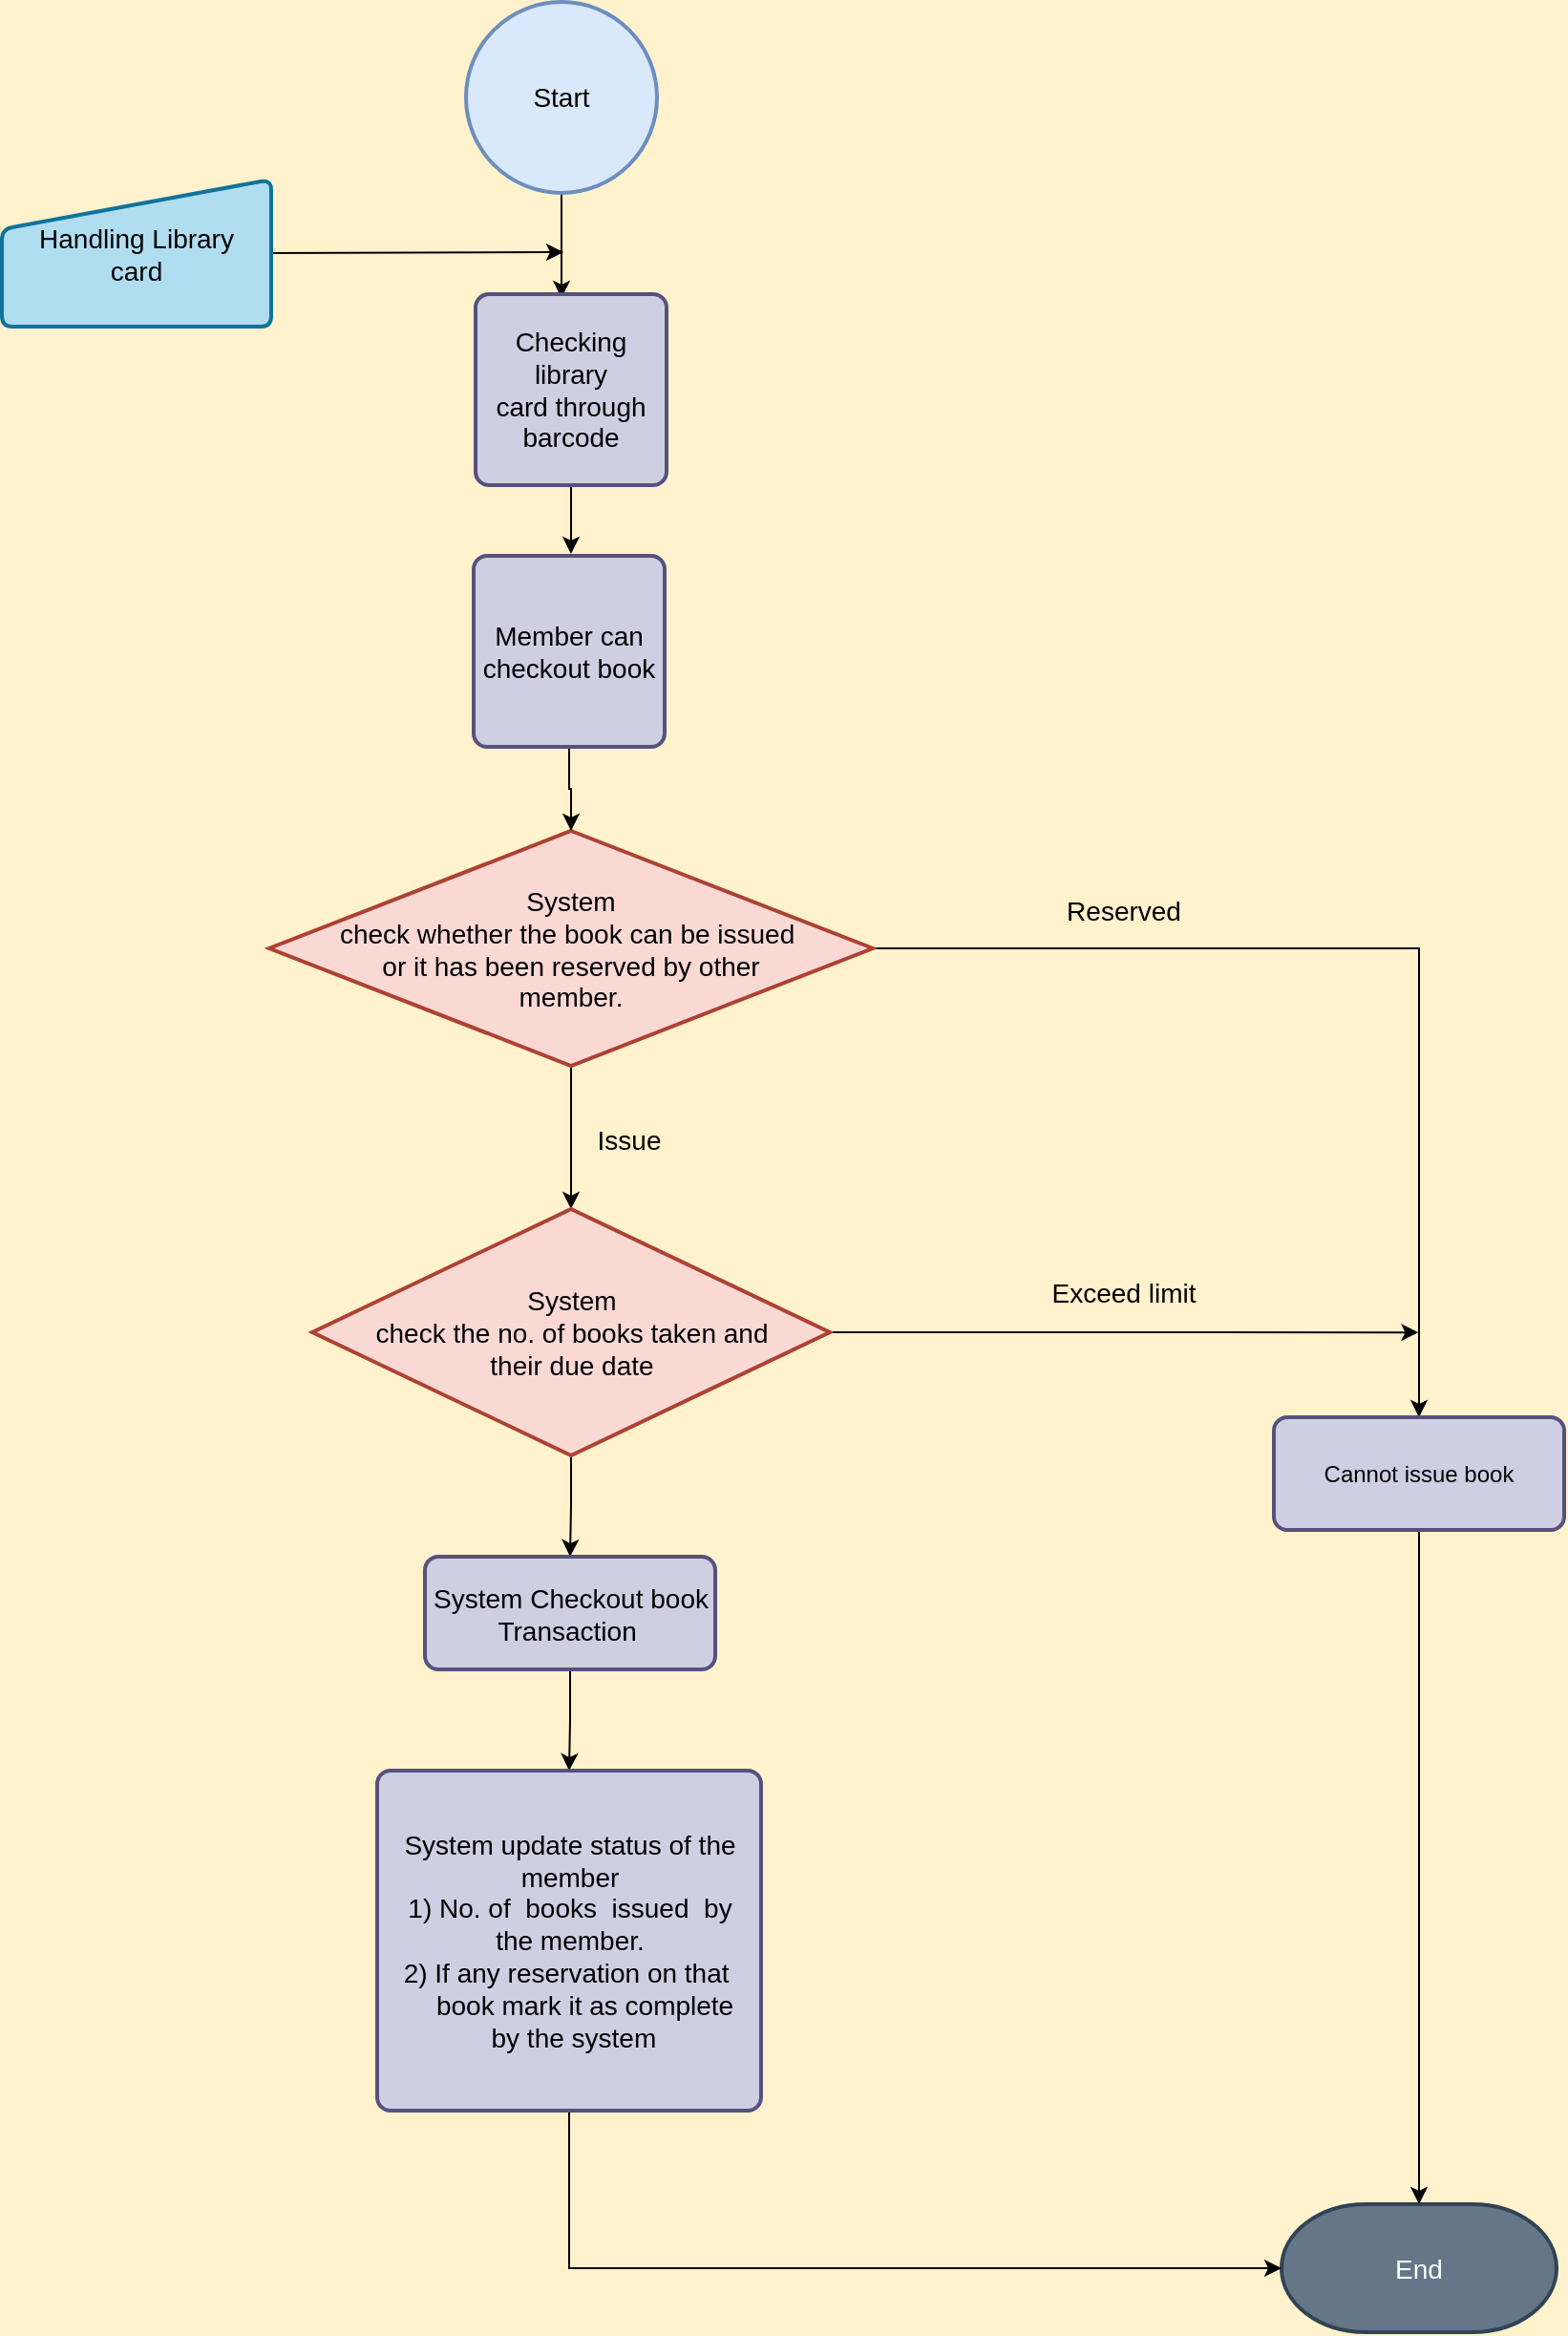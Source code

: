 <mxfile version="12.4.7" type="device"><diagram id="Md_2HwflBpJjWoW4q_13" name="Page-1"><mxGraphModel dx="1351" dy="694" grid="0" gridSize="10" guides="1" tooltips="1" connect="1" arrows="1" fold="1" page="1" pageScale="1" pageWidth="827" pageHeight="1169" background="#FFF2CC" math="0" shadow="0"><root><mxCell id="0"/><mxCell id="1" parent="0"/><mxCell id="4TcAwrt8bZmkahXfkURC-4" style="edgeStyle=orthogonalEdgeStyle;rounded=0;orthogonalLoop=1;jettySize=auto;html=1;exitX=0.5;exitY=1;exitDx=0;exitDy=0;exitPerimeter=0;entryX=0.5;entryY=0;entryDx=0;entryDy=0;entryPerimeter=0;" edge="1" parent="1" source="4TcAwrt8bZmkahXfkURC-2"><mxGeometry relative="1" as="geometry"><mxPoint x="386" y="163" as="targetPoint"/></mxGeometry></mxCell><mxCell id="4TcAwrt8bZmkahXfkURC-2" value="&lt;font style=&quot;font-size: 14px&quot;&gt;Start&lt;/font&gt;" style="strokeWidth=2;html=1;shape=mxgraph.flowchart.start_2;whiteSpace=wrap;fillColor=#dae8fc;strokeColor=#6c8ebf;" vertex="1" parent="1"><mxGeometry x="336" y="8" width="100" height="100" as="geometry"/></mxCell><mxCell id="4TcAwrt8bZmkahXfkURC-6" style="edgeStyle=orthogonalEdgeStyle;rounded=0;orthogonalLoop=1;jettySize=auto;html=1;exitX=1;exitY=0.5;exitDx=0;exitDy=0;" edge="1" parent="1" source="4TcAwrt8bZmkahXfkURC-5"><mxGeometry relative="1" as="geometry"><mxPoint x="387" y="139" as="targetPoint"/></mxGeometry></mxCell><mxCell id="4TcAwrt8bZmkahXfkURC-5" value="&lt;font style=&quot;font-size: 14px&quot;&gt;Handling Library&lt;br&gt;card&lt;/font&gt;" style="html=1;strokeWidth=2;shape=manualInput;whiteSpace=wrap;rounded=1;size=26;arcSize=11;fillColor=#b1ddf0;strokeColor=#10739e;" vertex="1" parent="1"><mxGeometry x="93" y="101" width="141" height="77" as="geometry"/></mxCell><mxCell id="4TcAwrt8bZmkahXfkURC-7" value="&lt;font style=&quot;font-size: 14px&quot;&gt;End&lt;/font&gt;" style="strokeWidth=2;html=1;shape=mxgraph.flowchart.terminator;whiteSpace=wrap;fillColor=#647687;strokeColor=#314354;fontColor=#ffffff;" vertex="1" parent="1"><mxGeometry x="763" y="1161" width="144" height="67" as="geometry"/></mxCell><mxCell id="4TcAwrt8bZmkahXfkURC-13" style="edgeStyle=orthogonalEdgeStyle;rounded=0;orthogonalLoop=1;jettySize=auto;html=1;exitX=0.5;exitY=1;exitDx=0;exitDy=0;entryX=0.5;entryY=0;entryDx=0;entryDy=0;entryPerimeter=0;" edge="1" parent="1" source="4TcAwrt8bZmkahXfkURC-9"><mxGeometry relative="1" as="geometry"><mxPoint x="391" y="297" as="targetPoint"/></mxGeometry></mxCell><mxCell id="4TcAwrt8bZmkahXfkURC-9" value="&lt;font style=&quot;font-size: 14px&quot;&gt;Checking library&lt;br&gt;card through barcode&lt;/font&gt;" style="rounded=1;whiteSpace=wrap;html=1;absoluteArcSize=1;arcSize=14;strokeWidth=2;fillColor=#d0cee2;strokeColor=#56517e;" vertex="1" parent="1"><mxGeometry x="341" y="161" width="100" height="100" as="geometry"/></mxCell><mxCell id="4TcAwrt8bZmkahXfkURC-24" style="edgeStyle=orthogonalEdgeStyle;rounded=0;orthogonalLoop=1;jettySize=auto;html=1;exitX=0.5;exitY=1;exitDx=0;exitDy=0;exitPerimeter=0;entryX=0.5;entryY=0;entryDx=0;entryDy=0;entryPerimeter=0;" edge="1" parent="1" source="4TcAwrt8bZmkahXfkURC-11" target="4TcAwrt8bZmkahXfkURC-23"><mxGeometry relative="1" as="geometry"/></mxCell><mxCell id="4TcAwrt8bZmkahXfkURC-52" style="edgeStyle=orthogonalEdgeStyle;rounded=0;orthogonalLoop=1;jettySize=auto;html=1;exitX=1;exitY=0.5;exitDx=0;exitDy=0;exitPerimeter=0;" edge="1" parent="1" source="4TcAwrt8bZmkahXfkURC-11" target="4TcAwrt8bZmkahXfkURC-45"><mxGeometry relative="1" as="geometry"/></mxCell><mxCell id="4TcAwrt8bZmkahXfkURC-11" value="&lt;font style=&quot;font-size: 14px&quot;&gt;System&lt;br&gt;&amp;nbsp;check whether the book can be issued&amp;nbsp;&amp;nbsp;&lt;br&gt;or it has been reserved by other&lt;br&gt;member.&lt;/font&gt;" style="strokeWidth=2;html=1;shape=mxgraph.flowchart.decision;whiteSpace=wrap;fillColor=#fad9d5;strokeColor=#ae4132;" vertex="1" parent="1"><mxGeometry x="233" y="442" width="316" height="123" as="geometry"/></mxCell><mxCell id="4TcAwrt8bZmkahXfkURC-18" style="edgeStyle=orthogonalEdgeStyle;rounded=0;orthogonalLoop=1;jettySize=auto;html=1;exitX=0.5;exitY=1;exitDx=0;exitDy=0;entryX=0.5;entryY=0;entryDx=0;entryDy=0;entryPerimeter=0;" edge="1" parent="1" source="4TcAwrt8bZmkahXfkURC-14" target="4TcAwrt8bZmkahXfkURC-11"><mxGeometry relative="1" as="geometry"/></mxCell><mxCell id="4TcAwrt8bZmkahXfkURC-14" value="&lt;font style=&quot;font-size: 14px&quot;&gt;Member can checkout book&lt;/font&gt;" style="rounded=1;whiteSpace=wrap;html=1;absoluteArcSize=1;arcSize=14;strokeWidth=2;fillColor=#d0cee2;strokeColor=#56517e;" vertex="1" parent="1"><mxGeometry x="340" y="298" width="100" height="100" as="geometry"/></mxCell><mxCell id="4TcAwrt8bZmkahXfkURC-32" style="edgeStyle=orthogonalEdgeStyle;rounded=0;orthogonalLoop=1;jettySize=auto;html=1;exitX=0.5;exitY=1;exitDx=0;exitDy=0;exitPerimeter=0;entryX=0.5;entryY=0;entryDx=0;entryDy=0;" edge="1" parent="1" source="4TcAwrt8bZmkahXfkURC-23" target="4TcAwrt8bZmkahXfkURC-31"><mxGeometry relative="1" as="geometry"/></mxCell><mxCell id="4TcAwrt8bZmkahXfkURC-55" style="edgeStyle=orthogonalEdgeStyle;rounded=0;orthogonalLoop=1;jettySize=auto;html=1;exitX=1;exitY=0.5;exitDx=0;exitDy=0;exitPerimeter=0;" edge="1" parent="1" source="4TcAwrt8bZmkahXfkURC-23"><mxGeometry relative="1" as="geometry"><mxPoint x="834.714" y="704.571" as="targetPoint"/></mxGeometry></mxCell><mxCell id="4TcAwrt8bZmkahXfkURC-23" value="&lt;font style=&quot;font-size: 14px&quot;&gt;System&lt;br&gt;&amp;nbsp;check the no. of books taken and&amp;nbsp;&lt;br&gt;their due date&lt;/font&gt;" style="strokeWidth=2;html=1;shape=mxgraph.flowchart.decision;whiteSpace=wrap;fillColor=#fad9d5;strokeColor=#ae4132;" vertex="1" parent="1"><mxGeometry x="255.5" y="640" width="271" height="129" as="geometry"/></mxCell><mxCell id="4TcAwrt8bZmkahXfkURC-26" value="&lt;font style=&quot;font-size: 14px&quot;&gt;Exceed limit&lt;/font&gt;" style="text;html=1;align=center;verticalAlign=middle;resizable=0;points=[];autosize=1;" vertex="1" parent="1"><mxGeometry x="637" y="674" width="85" height="19" as="geometry"/></mxCell><mxCell id="4TcAwrt8bZmkahXfkURC-28" value="&lt;font style=&quot;font-size: 14px&quot;&gt;Issue&lt;/font&gt;" style="text;html=1;align=center;verticalAlign=middle;resizable=0;points=[];autosize=1;" vertex="1" parent="1"><mxGeometry x="399" y="594" width="43" height="19" as="geometry"/></mxCell><mxCell id="4TcAwrt8bZmkahXfkURC-29" value="&lt;font style=&quot;font-size: 14px&quot;&gt;Reserved&lt;/font&gt;" style="text;html=1;align=center;verticalAlign=middle;resizable=0;points=[];autosize=1;" vertex="1" parent="1"><mxGeometry x="645" y="474" width="70" height="19" as="geometry"/></mxCell><mxCell id="4TcAwrt8bZmkahXfkURC-37" style="edgeStyle=orthogonalEdgeStyle;rounded=0;orthogonalLoop=1;jettySize=auto;html=1;exitX=0.5;exitY=1;exitDx=0;exitDy=0;entryX=0.5;entryY=0;entryDx=0;entryDy=0;" edge="1" parent="1" source="4TcAwrt8bZmkahXfkURC-31" target="4TcAwrt8bZmkahXfkURC-34"><mxGeometry relative="1" as="geometry"/></mxCell><mxCell id="4TcAwrt8bZmkahXfkURC-31" value="&lt;font style=&quot;font-size: 14px&quot;&gt;System Checkout book Transaction&amp;nbsp;&lt;/font&gt;" style="rounded=1;whiteSpace=wrap;html=1;absoluteArcSize=1;arcSize=14;strokeWidth=2;fillColor=#d0cee2;strokeColor=#56517e;" vertex="1" parent="1"><mxGeometry x="314.5" y="822" width="152" height="59" as="geometry"/></mxCell><mxCell id="4TcAwrt8bZmkahXfkURC-44" style="edgeStyle=orthogonalEdgeStyle;rounded=0;orthogonalLoop=1;jettySize=auto;html=1;exitX=0.5;exitY=1;exitDx=0;exitDy=0;entryX=0;entryY=0.5;entryDx=0;entryDy=0;entryPerimeter=0;" edge="1" parent="1" source="4TcAwrt8bZmkahXfkURC-34" target="4TcAwrt8bZmkahXfkURC-7"><mxGeometry relative="1" as="geometry"/></mxCell><mxCell id="4TcAwrt8bZmkahXfkURC-34" value="&lt;font style=&quot;font-size: 14px&quot;&gt;&lt;br&gt;System update status of the member &lt;br&gt;1) No. of&amp;nbsp; books&amp;nbsp; issued&amp;nbsp; by &lt;br&gt;the member.&lt;br&gt;2) If any reservation on that&amp;nbsp;&lt;br&gt;&amp;nbsp; &amp;nbsp; book mark it as complete&lt;br&gt;&amp;nbsp;by the system&lt;br&gt;&amp;nbsp;&amp;nbsp;&lt;br&gt;&lt;/font&gt;" style="rounded=1;whiteSpace=wrap;html=1;absoluteArcSize=1;arcSize=14;strokeWidth=2;fillColor=#d0cee2;strokeColor=#56517e;" vertex="1" parent="1"><mxGeometry x="289.5" y="934" width="201" height="178" as="geometry"/></mxCell><mxCell id="4TcAwrt8bZmkahXfkURC-50" style="edgeStyle=orthogonalEdgeStyle;rounded=0;orthogonalLoop=1;jettySize=auto;html=1;exitX=0.5;exitY=1;exitDx=0;exitDy=0;" edge="1" parent="1" source="4TcAwrt8bZmkahXfkURC-45" target="4TcAwrt8bZmkahXfkURC-7"><mxGeometry relative="1" as="geometry"/></mxCell><mxCell id="4TcAwrt8bZmkahXfkURC-45" value="Cannot issue book" style="rounded=1;whiteSpace=wrap;html=1;absoluteArcSize=1;arcSize=14;strokeWidth=2;fillColor=#d0cee2;strokeColor=#56517e;" vertex="1" parent="1"><mxGeometry x="759" y="749" width="152" height="59" as="geometry"/></mxCell></root></mxGraphModel></diagram></mxfile>